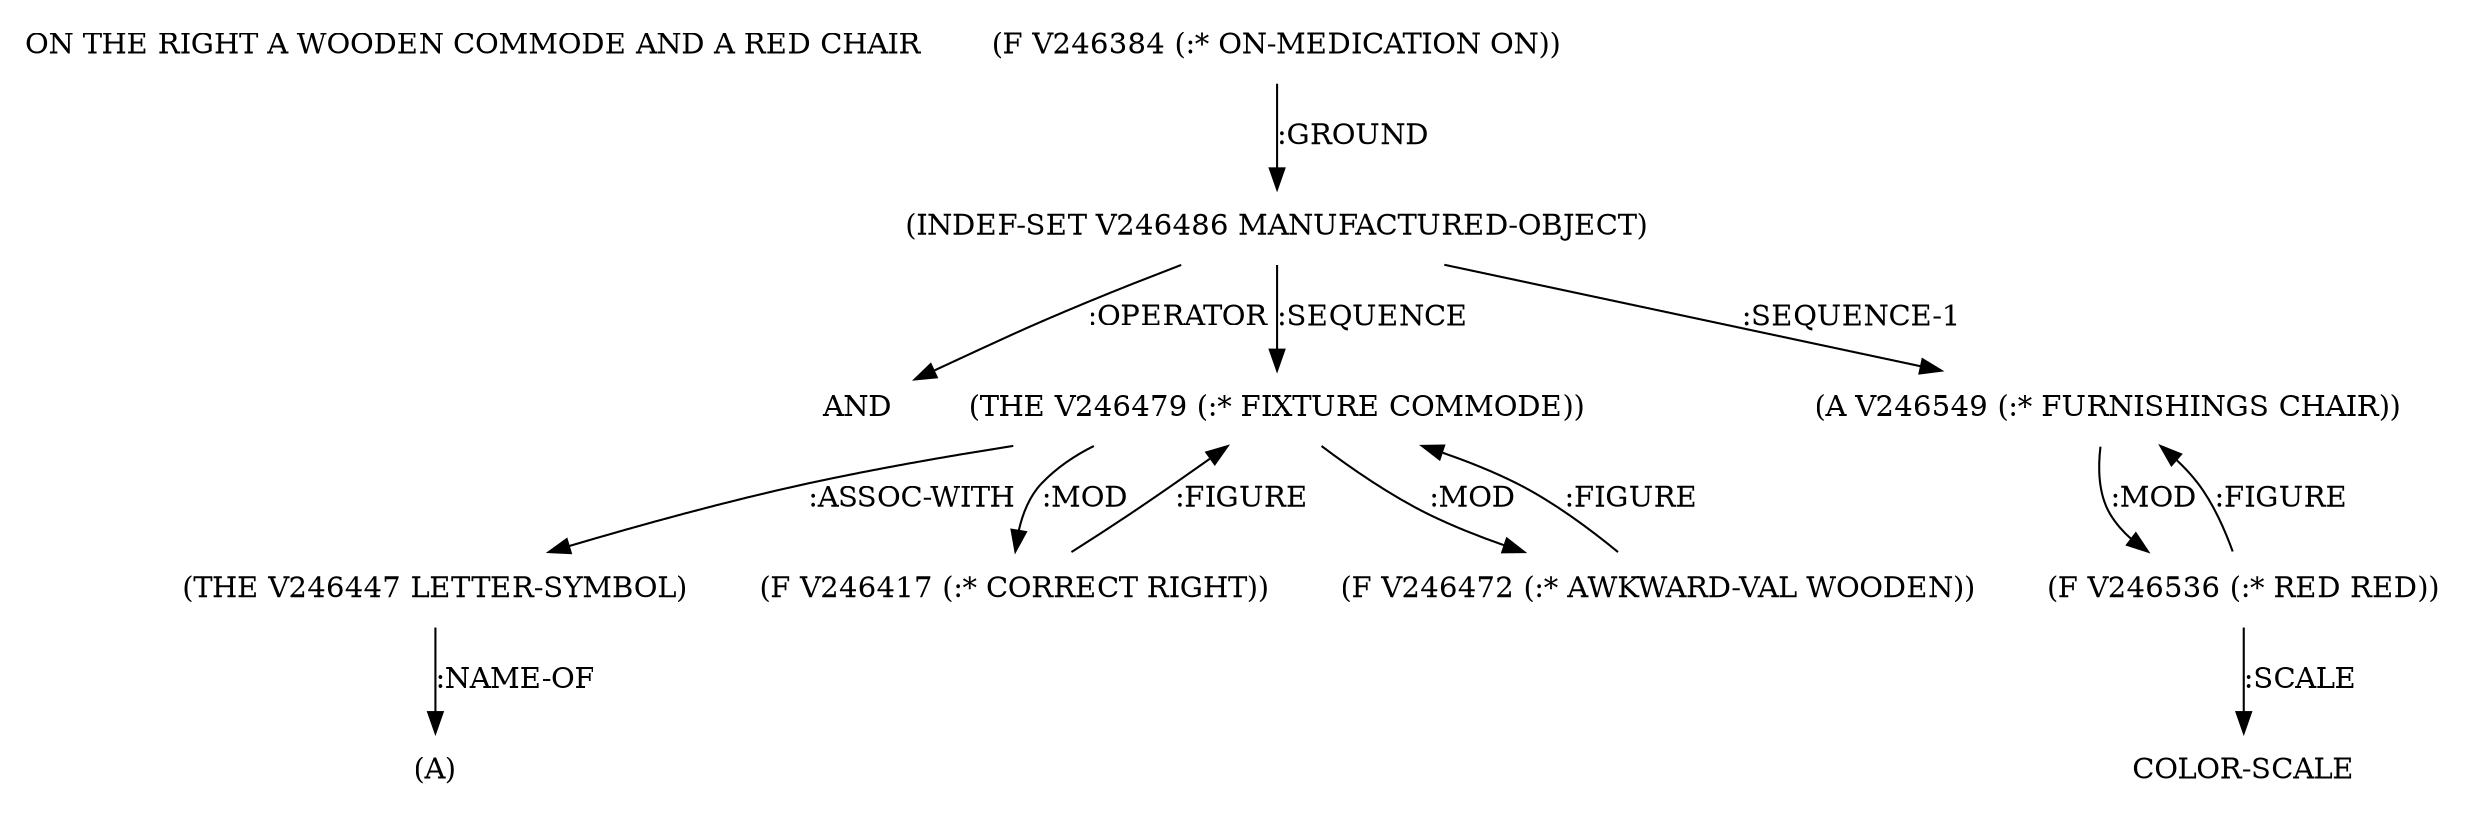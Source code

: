 digraph Terms {
  node [shape=none]
  "ON THE RIGHT A WOODEN COMMODE AND A RED CHAIR"
  "V246384" [label="(F V246384 (:* ON-MEDICATION ON))"]
  "V246384" -> "V246486" [label=":GROUND"]
  "V246486" [label="(INDEF-SET V246486 MANUFACTURED-OBJECT)"]
  "V246486" -> "NT255955" [label=":OPERATOR"]
  "NT255955" [label="AND"]
  "V246486" -> "V246479" [label=":SEQUENCE"]
  "V246486" -> "V246549" [label=":SEQUENCE-1"]
  "V246479" [label="(THE V246479 (:* FIXTURE COMMODE))"]
  "V246479" -> "V246447" [label=":ASSOC-WITH"]
  "V246479" -> "V246417" [label=":MOD"]
  "V246479" -> "V246472" [label=":MOD"]
  "V246417" [label="(F V246417 (:* CORRECT RIGHT))"]
  "V246417" -> "V246479" [label=":FIGURE"]
  "V246447" [label="(THE V246447 LETTER-SYMBOL)"]
  "V246447" -> "NT255956" [label=":NAME-OF"]
  "NT255956" [label="(A)"]
  "V246472" [label="(F V246472 (:* AWKWARD-VAL WOODEN))"]
  "V246472" -> "V246479" [label=":FIGURE"]
  "V246549" [label="(A V246549 (:* FURNISHINGS CHAIR))"]
  "V246549" -> "V246536" [label=":MOD"]
  "V246536" [label="(F V246536 (:* RED RED))"]
  "V246536" -> "V246549" [label=":FIGURE"]
  "V246536" -> "NT255957" [label=":SCALE"]
  "NT255957" [label="COLOR-SCALE"]
}
